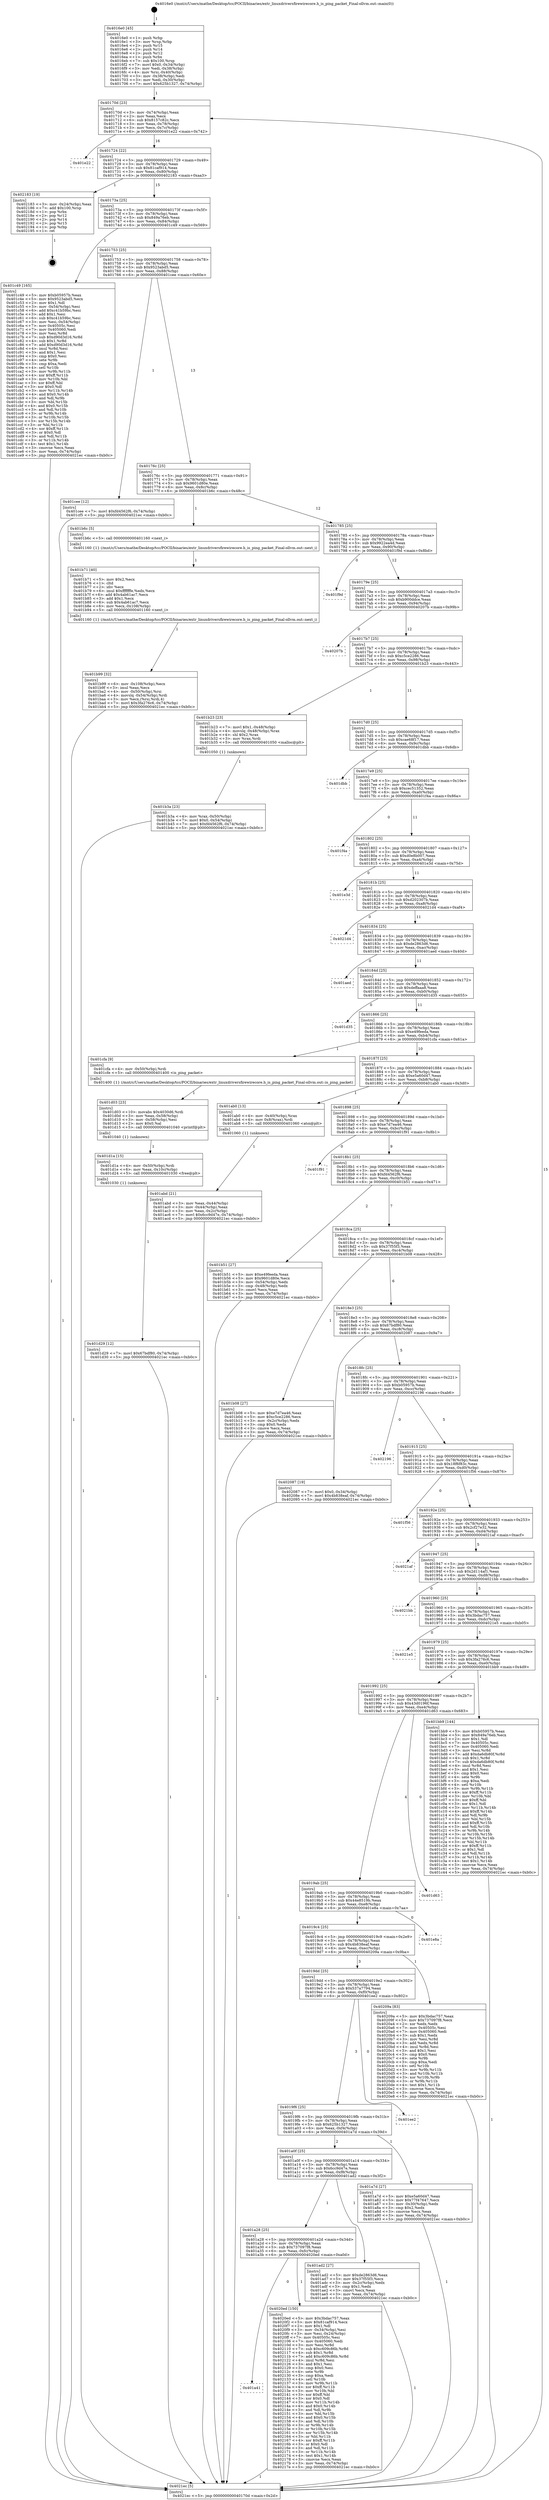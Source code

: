 digraph "0x4016e0" {
  label = "0x4016e0 (/mnt/c/Users/mathe/Desktop/tcc/POCII/binaries/extr_linuxdriversfirewirecore.h_is_ping_packet_Final-ollvm.out::main(0))"
  labelloc = "t"
  node[shape=record]

  Entry [label="",width=0.3,height=0.3,shape=circle,fillcolor=black,style=filled]
  "0x40170d" [label="{
     0x40170d [23]\l
     | [instrs]\l
     &nbsp;&nbsp;0x40170d \<+3\>: mov -0x74(%rbp),%eax\l
     &nbsp;&nbsp;0x401710 \<+2\>: mov %eax,%ecx\l
     &nbsp;&nbsp;0x401712 \<+6\>: sub $0x8157c82c,%ecx\l
     &nbsp;&nbsp;0x401718 \<+3\>: mov %eax,-0x78(%rbp)\l
     &nbsp;&nbsp;0x40171b \<+3\>: mov %ecx,-0x7c(%rbp)\l
     &nbsp;&nbsp;0x40171e \<+6\>: je 0000000000401e22 \<main+0x742\>\l
  }"]
  "0x401e22" [label="{
     0x401e22\l
  }", style=dashed]
  "0x401724" [label="{
     0x401724 [22]\l
     | [instrs]\l
     &nbsp;&nbsp;0x401724 \<+5\>: jmp 0000000000401729 \<main+0x49\>\l
     &nbsp;&nbsp;0x401729 \<+3\>: mov -0x78(%rbp),%eax\l
     &nbsp;&nbsp;0x40172c \<+5\>: sub $0x81caf914,%eax\l
     &nbsp;&nbsp;0x401731 \<+3\>: mov %eax,-0x80(%rbp)\l
     &nbsp;&nbsp;0x401734 \<+6\>: je 0000000000402183 \<main+0xaa3\>\l
  }"]
  Exit [label="",width=0.3,height=0.3,shape=circle,fillcolor=black,style=filled,peripheries=2]
  "0x402183" [label="{
     0x402183 [19]\l
     | [instrs]\l
     &nbsp;&nbsp;0x402183 \<+3\>: mov -0x24(%rbp),%eax\l
     &nbsp;&nbsp;0x402186 \<+7\>: add $0x100,%rsp\l
     &nbsp;&nbsp;0x40218d \<+1\>: pop %rbx\l
     &nbsp;&nbsp;0x40218e \<+2\>: pop %r12\l
     &nbsp;&nbsp;0x402190 \<+2\>: pop %r14\l
     &nbsp;&nbsp;0x402192 \<+2\>: pop %r15\l
     &nbsp;&nbsp;0x402194 \<+1\>: pop %rbp\l
     &nbsp;&nbsp;0x402195 \<+1\>: ret\l
  }"]
  "0x40173a" [label="{
     0x40173a [25]\l
     | [instrs]\l
     &nbsp;&nbsp;0x40173a \<+5\>: jmp 000000000040173f \<main+0x5f\>\l
     &nbsp;&nbsp;0x40173f \<+3\>: mov -0x78(%rbp),%eax\l
     &nbsp;&nbsp;0x401742 \<+5\>: sub $0x849a76eb,%eax\l
     &nbsp;&nbsp;0x401747 \<+6\>: mov %eax,-0x84(%rbp)\l
     &nbsp;&nbsp;0x40174d \<+6\>: je 0000000000401c49 \<main+0x569\>\l
  }"]
  "0x401a41" [label="{
     0x401a41\l
  }", style=dashed]
  "0x401c49" [label="{
     0x401c49 [165]\l
     | [instrs]\l
     &nbsp;&nbsp;0x401c49 \<+5\>: mov $0xb05957b,%eax\l
     &nbsp;&nbsp;0x401c4e \<+5\>: mov $0x9523abd5,%ecx\l
     &nbsp;&nbsp;0x401c53 \<+2\>: mov $0x1,%dl\l
     &nbsp;&nbsp;0x401c55 \<+3\>: mov -0x54(%rbp),%esi\l
     &nbsp;&nbsp;0x401c58 \<+6\>: add $0xc41b59bc,%esi\l
     &nbsp;&nbsp;0x401c5e \<+3\>: add $0x1,%esi\l
     &nbsp;&nbsp;0x401c61 \<+6\>: sub $0xc41b59bc,%esi\l
     &nbsp;&nbsp;0x401c67 \<+3\>: mov %esi,-0x54(%rbp)\l
     &nbsp;&nbsp;0x401c6a \<+7\>: mov 0x40505c,%esi\l
     &nbsp;&nbsp;0x401c71 \<+7\>: mov 0x405060,%edi\l
     &nbsp;&nbsp;0x401c78 \<+3\>: mov %esi,%r8d\l
     &nbsp;&nbsp;0x401c7b \<+7\>: sub $0xd90d3d16,%r8d\l
     &nbsp;&nbsp;0x401c82 \<+4\>: sub $0x1,%r8d\l
     &nbsp;&nbsp;0x401c86 \<+7\>: add $0xd90d3d16,%r8d\l
     &nbsp;&nbsp;0x401c8d \<+4\>: imul %r8d,%esi\l
     &nbsp;&nbsp;0x401c91 \<+3\>: and $0x1,%esi\l
     &nbsp;&nbsp;0x401c94 \<+3\>: cmp $0x0,%esi\l
     &nbsp;&nbsp;0x401c97 \<+4\>: sete %r9b\l
     &nbsp;&nbsp;0x401c9b \<+3\>: cmp $0xa,%edi\l
     &nbsp;&nbsp;0x401c9e \<+4\>: setl %r10b\l
     &nbsp;&nbsp;0x401ca2 \<+3\>: mov %r9b,%r11b\l
     &nbsp;&nbsp;0x401ca5 \<+4\>: xor $0xff,%r11b\l
     &nbsp;&nbsp;0x401ca9 \<+3\>: mov %r10b,%bl\l
     &nbsp;&nbsp;0x401cac \<+3\>: xor $0xff,%bl\l
     &nbsp;&nbsp;0x401caf \<+3\>: xor $0x0,%dl\l
     &nbsp;&nbsp;0x401cb2 \<+3\>: mov %r11b,%r14b\l
     &nbsp;&nbsp;0x401cb5 \<+4\>: and $0x0,%r14b\l
     &nbsp;&nbsp;0x401cb9 \<+3\>: and %dl,%r9b\l
     &nbsp;&nbsp;0x401cbc \<+3\>: mov %bl,%r15b\l
     &nbsp;&nbsp;0x401cbf \<+4\>: and $0x0,%r15b\l
     &nbsp;&nbsp;0x401cc3 \<+3\>: and %dl,%r10b\l
     &nbsp;&nbsp;0x401cc6 \<+3\>: or %r9b,%r14b\l
     &nbsp;&nbsp;0x401cc9 \<+3\>: or %r10b,%r15b\l
     &nbsp;&nbsp;0x401ccc \<+3\>: xor %r15b,%r14b\l
     &nbsp;&nbsp;0x401ccf \<+3\>: or %bl,%r11b\l
     &nbsp;&nbsp;0x401cd2 \<+4\>: xor $0xff,%r11b\l
     &nbsp;&nbsp;0x401cd6 \<+3\>: or $0x0,%dl\l
     &nbsp;&nbsp;0x401cd9 \<+3\>: and %dl,%r11b\l
     &nbsp;&nbsp;0x401cdc \<+3\>: or %r11b,%r14b\l
     &nbsp;&nbsp;0x401cdf \<+4\>: test $0x1,%r14b\l
     &nbsp;&nbsp;0x401ce3 \<+3\>: cmovne %ecx,%eax\l
     &nbsp;&nbsp;0x401ce6 \<+3\>: mov %eax,-0x74(%rbp)\l
     &nbsp;&nbsp;0x401ce9 \<+5\>: jmp 00000000004021ec \<main+0xb0c\>\l
  }"]
  "0x401753" [label="{
     0x401753 [25]\l
     | [instrs]\l
     &nbsp;&nbsp;0x401753 \<+5\>: jmp 0000000000401758 \<main+0x78\>\l
     &nbsp;&nbsp;0x401758 \<+3\>: mov -0x78(%rbp),%eax\l
     &nbsp;&nbsp;0x40175b \<+5\>: sub $0x9523abd5,%eax\l
     &nbsp;&nbsp;0x401760 \<+6\>: mov %eax,-0x88(%rbp)\l
     &nbsp;&nbsp;0x401766 \<+6\>: je 0000000000401cee \<main+0x60e\>\l
  }"]
  "0x4020ed" [label="{
     0x4020ed [150]\l
     | [instrs]\l
     &nbsp;&nbsp;0x4020ed \<+5\>: mov $0x3bdac757,%eax\l
     &nbsp;&nbsp;0x4020f2 \<+5\>: mov $0x81caf914,%ecx\l
     &nbsp;&nbsp;0x4020f7 \<+2\>: mov $0x1,%dl\l
     &nbsp;&nbsp;0x4020f9 \<+3\>: mov -0x34(%rbp),%esi\l
     &nbsp;&nbsp;0x4020fc \<+3\>: mov %esi,-0x24(%rbp)\l
     &nbsp;&nbsp;0x4020ff \<+7\>: mov 0x40505c,%esi\l
     &nbsp;&nbsp;0x402106 \<+7\>: mov 0x405060,%edi\l
     &nbsp;&nbsp;0x40210d \<+3\>: mov %esi,%r8d\l
     &nbsp;&nbsp;0x402110 \<+7\>: sub $0xc609c86b,%r8d\l
     &nbsp;&nbsp;0x402117 \<+4\>: sub $0x1,%r8d\l
     &nbsp;&nbsp;0x40211b \<+7\>: add $0xc609c86b,%r8d\l
     &nbsp;&nbsp;0x402122 \<+4\>: imul %r8d,%esi\l
     &nbsp;&nbsp;0x402126 \<+3\>: and $0x1,%esi\l
     &nbsp;&nbsp;0x402129 \<+3\>: cmp $0x0,%esi\l
     &nbsp;&nbsp;0x40212c \<+4\>: sete %r9b\l
     &nbsp;&nbsp;0x402130 \<+3\>: cmp $0xa,%edi\l
     &nbsp;&nbsp;0x402133 \<+4\>: setl %r10b\l
     &nbsp;&nbsp;0x402137 \<+3\>: mov %r9b,%r11b\l
     &nbsp;&nbsp;0x40213a \<+4\>: xor $0xff,%r11b\l
     &nbsp;&nbsp;0x40213e \<+3\>: mov %r10b,%bl\l
     &nbsp;&nbsp;0x402141 \<+3\>: xor $0xff,%bl\l
     &nbsp;&nbsp;0x402144 \<+3\>: xor $0x0,%dl\l
     &nbsp;&nbsp;0x402147 \<+3\>: mov %r11b,%r14b\l
     &nbsp;&nbsp;0x40214a \<+4\>: and $0x0,%r14b\l
     &nbsp;&nbsp;0x40214e \<+3\>: and %dl,%r9b\l
     &nbsp;&nbsp;0x402151 \<+3\>: mov %bl,%r15b\l
     &nbsp;&nbsp;0x402154 \<+4\>: and $0x0,%r15b\l
     &nbsp;&nbsp;0x402158 \<+3\>: and %dl,%r10b\l
     &nbsp;&nbsp;0x40215b \<+3\>: or %r9b,%r14b\l
     &nbsp;&nbsp;0x40215e \<+3\>: or %r10b,%r15b\l
     &nbsp;&nbsp;0x402161 \<+3\>: xor %r15b,%r14b\l
     &nbsp;&nbsp;0x402164 \<+3\>: or %bl,%r11b\l
     &nbsp;&nbsp;0x402167 \<+4\>: xor $0xff,%r11b\l
     &nbsp;&nbsp;0x40216b \<+3\>: or $0x0,%dl\l
     &nbsp;&nbsp;0x40216e \<+3\>: and %dl,%r11b\l
     &nbsp;&nbsp;0x402171 \<+3\>: or %r11b,%r14b\l
     &nbsp;&nbsp;0x402174 \<+4\>: test $0x1,%r14b\l
     &nbsp;&nbsp;0x402178 \<+3\>: cmovne %ecx,%eax\l
     &nbsp;&nbsp;0x40217b \<+3\>: mov %eax,-0x74(%rbp)\l
     &nbsp;&nbsp;0x40217e \<+5\>: jmp 00000000004021ec \<main+0xb0c\>\l
  }"]
  "0x401cee" [label="{
     0x401cee [12]\l
     | [instrs]\l
     &nbsp;&nbsp;0x401cee \<+7\>: movl $0xfd4562f6,-0x74(%rbp)\l
     &nbsp;&nbsp;0x401cf5 \<+5\>: jmp 00000000004021ec \<main+0xb0c\>\l
  }"]
  "0x40176c" [label="{
     0x40176c [25]\l
     | [instrs]\l
     &nbsp;&nbsp;0x40176c \<+5\>: jmp 0000000000401771 \<main+0x91\>\l
     &nbsp;&nbsp;0x401771 \<+3\>: mov -0x78(%rbp),%eax\l
     &nbsp;&nbsp;0x401774 \<+5\>: sub $0x9601d80e,%eax\l
     &nbsp;&nbsp;0x401779 \<+6\>: mov %eax,-0x8c(%rbp)\l
     &nbsp;&nbsp;0x40177f \<+6\>: je 0000000000401b6c \<main+0x48c\>\l
  }"]
  "0x401d29" [label="{
     0x401d29 [12]\l
     | [instrs]\l
     &nbsp;&nbsp;0x401d29 \<+7\>: movl $0x67bdf80,-0x74(%rbp)\l
     &nbsp;&nbsp;0x401d30 \<+5\>: jmp 00000000004021ec \<main+0xb0c\>\l
  }"]
  "0x401b6c" [label="{
     0x401b6c [5]\l
     | [instrs]\l
     &nbsp;&nbsp;0x401b6c \<+5\>: call 0000000000401160 \<next_i\>\l
     | [calls]\l
     &nbsp;&nbsp;0x401160 \{1\} (/mnt/c/Users/mathe/Desktop/tcc/POCII/binaries/extr_linuxdriversfirewirecore.h_is_ping_packet_Final-ollvm.out::next_i)\l
  }"]
  "0x401785" [label="{
     0x401785 [25]\l
     | [instrs]\l
     &nbsp;&nbsp;0x401785 \<+5\>: jmp 000000000040178a \<main+0xaa\>\l
     &nbsp;&nbsp;0x40178a \<+3\>: mov -0x78(%rbp),%eax\l
     &nbsp;&nbsp;0x40178d \<+5\>: sub $0x9922ea4d,%eax\l
     &nbsp;&nbsp;0x401792 \<+6\>: mov %eax,-0x90(%rbp)\l
     &nbsp;&nbsp;0x401798 \<+6\>: je 0000000000401f9d \<main+0x8bd\>\l
  }"]
  "0x401d1a" [label="{
     0x401d1a [15]\l
     | [instrs]\l
     &nbsp;&nbsp;0x401d1a \<+4\>: mov -0x50(%rbp),%rdi\l
     &nbsp;&nbsp;0x401d1e \<+6\>: mov %eax,-0x10c(%rbp)\l
     &nbsp;&nbsp;0x401d24 \<+5\>: call 0000000000401030 \<free@plt\>\l
     | [calls]\l
     &nbsp;&nbsp;0x401030 \{1\} (unknown)\l
  }"]
  "0x401f9d" [label="{
     0x401f9d\l
  }", style=dashed]
  "0x40179e" [label="{
     0x40179e [25]\l
     | [instrs]\l
     &nbsp;&nbsp;0x40179e \<+5\>: jmp 00000000004017a3 \<main+0xc3\>\l
     &nbsp;&nbsp;0x4017a3 \<+3\>: mov -0x78(%rbp),%eax\l
     &nbsp;&nbsp;0x4017a6 \<+5\>: sub $0xb900ddce,%eax\l
     &nbsp;&nbsp;0x4017ab \<+6\>: mov %eax,-0x94(%rbp)\l
     &nbsp;&nbsp;0x4017b1 \<+6\>: je 000000000040207b \<main+0x99b\>\l
  }"]
  "0x401d03" [label="{
     0x401d03 [23]\l
     | [instrs]\l
     &nbsp;&nbsp;0x401d03 \<+10\>: movabs $0x4030d6,%rdi\l
     &nbsp;&nbsp;0x401d0d \<+3\>: mov %eax,-0x58(%rbp)\l
     &nbsp;&nbsp;0x401d10 \<+3\>: mov -0x58(%rbp),%esi\l
     &nbsp;&nbsp;0x401d13 \<+2\>: mov $0x0,%al\l
     &nbsp;&nbsp;0x401d15 \<+5\>: call 0000000000401040 \<printf@plt\>\l
     | [calls]\l
     &nbsp;&nbsp;0x401040 \{1\} (unknown)\l
  }"]
  "0x40207b" [label="{
     0x40207b\l
  }", style=dashed]
  "0x4017b7" [label="{
     0x4017b7 [25]\l
     | [instrs]\l
     &nbsp;&nbsp;0x4017b7 \<+5\>: jmp 00000000004017bc \<main+0xdc\>\l
     &nbsp;&nbsp;0x4017bc \<+3\>: mov -0x78(%rbp),%eax\l
     &nbsp;&nbsp;0x4017bf \<+5\>: sub $0xc5ce2286,%eax\l
     &nbsp;&nbsp;0x4017c4 \<+6\>: mov %eax,-0x98(%rbp)\l
     &nbsp;&nbsp;0x4017ca \<+6\>: je 0000000000401b23 \<main+0x443\>\l
  }"]
  "0x401b99" [label="{
     0x401b99 [32]\l
     | [instrs]\l
     &nbsp;&nbsp;0x401b99 \<+6\>: mov -0x108(%rbp),%ecx\l
     &nbsp;&nbsp;0x401b9f \<+3\>: imul %eax,%ecx\l
     &nbsp;&nbsp;0x401ba2 \<+4\>: mov -0x50(%rbp),%rsi\l
     &nbsp;&nbsp;0x401ba6 \<+4\>: movslq -0x54(%rbp),%rdi\l
     &nbsp;&nbsp;0x401baa \<+3\>: mov %ecx,(%rsi,%rdi,4)\l
     &nbsp;&nbsp;0x401bad \<+7\>: movl $0x3fa276c6,-0x74(%rbp)\l
     &nbsp;&nbsp;0x401bb4 \<+5\>: jmp 00000000004021ec \<main+0xb0c\>\l
  }"]
  "0x401b23" [label="{
     0x401b23 [23]\l
     | [instrs]\l
     &nbsp;&nbsp;0x401b23 \<+7\>: movl $0x1,-0x48(%rbp)\l
     &nbsp;&nbsp;0x401b2a \<+4\>: movslq -0x48(%rbp),%rax\l
     &nbsp;&nbsp;0x401b2e \<+4\>: shl $0x2,%rax\l
     &nbsp;&nbsp;0x401b32 \<+3\>: mov %rax,%rdi\l
     &nbsp;&nbsp;0x401b35 \<+5\>: call 0000000000401050 \<malloc@plt\>\l
     | [calls]\l
     &nbsp;&nbsp;0x401050 \{1\} (unknown)\l
  }"]
  "0x4017d0" [label="{
     0x4017d0 [25]\l
     | [instrs]\l
     &nbsp;&nbsp;0x4017d0 \<+5\>: jmp 00000000004017d5 \<main+0xf5\>\l
     &nbsp;&nbsp;0x4017d5 \<+3\>: mov -0x78(%rbp),%eax\l
     &nbsp;&nbsp;0x4017d8 \<+5\>: sub $0xcae68f17,%eax\l
     &nbsp;&nbsp;0x4017dd \<+6\>: mov %eax,-0x9c(%rbp)\l
     &nbsp;&nbsp;0x4017e3 \<+6\>: je 0000000000401dbb \<main+0x6db\>\l
  }"]
  "0x401b71" [label="{
     0x401b71 [40]\l
     | [instrs]\l
     &nbsp;&nbsp;0x401b71 \<+5\>: mov $0x2,%ecx\l
     &nbsp;&nbsp;0x401b76 \<+1\>: cltd\l
     &nbsp;&nbsp;0x401b77 \<+2\>: idiv %ecx\l
     &nbsp;&nbsp;0x401b79 \<+6\>: imul $0xfffffffe,%edx,%ecx\l
     &nbsp;&nbsp;0x401b7f \<+6\>: add $0x4ab61ac7,%ecx\l
     &nbsp;&nbsp;0x401b85 \<+3\>: add $0x1,%ecx\l
     &nbsp;&nbsp;0x401b88 \<+6\>: sub $0x4ab61ac7,%ecx\l
     &nbsp;&nbsp;0x401b8e \<+6\>: mov %ecx,-0x108(%rbp)\l
     &nbsp;&nbsp;0x401b94 \<+5\>: call 0000000000401160 \<next_i\>\l
     | [calls]\l
     &nbsp;&nbsp;0x401160 \{1\} (/mnt/c/Users/mathe/Desktop/tcc/POCII/binaries/extr_linuxdriversfirewirecore.h_is_ping_packet_Final-ollvm.out::next_i)\l
  }"]
  "0x401dbb" [label="{
     0x401dbb\l
  }", style=dashed]
  "0x4017e9" [label="{
     0x4017e9 [25]\l
     | [instrs]\l
     &nbsp;&nbsp;0x4017e9 \<+5\>: jmp 00000000004017ee \<main+0x10e\>\l
     &nbsp;&nbsp;0x4017ee \<+3\>: mov -0x78(%rbp),%eax\l
     &nbsp;&nbsp;0x4017f1 \<+5\>: sub $0xcec51352,%eax\l
     &nbsp;&nbsp;0x4017f6 \<+6\>: mov %eax,-0xa0(%rbp)\l
     &nbsp;&nbsp;0x4017fc \<+6\>: je 0000000000401f4a \<main+0x86a\>\l
  }"]
  "0x401b3a" [label="{
     0x401b3a [23]\l
     | [instrs]\l
     &nbsp;&nbsp;0x401b3a \<+4\>: mov %rax,-0x50(%rbp)\l
     &nbsp;&nbsp;0x401b3e \<+7\>: movl $0x0,-0x54(%rbp)\l
     &nbsp;&nbsp;0x401b45 \<+7\>: movl $0xfd4562f6,-0x74(%rbp)\l
     &nbsp;&nbsp;0x401b4c \<+5\>: jmp 00000000004021ec \<main+0xb0c\>\l
  }"]
  "0x401f4a" [label="{
     0x401f4a\l
  }", style=dashed]
  "0x401802" [label="{
     0x401802 [25]\l
     | [instrs]\l
     &nbsp;&nbsp;0x401802 \<+5\>: jmp 0000000000401807 \<main+0x127\>\l
     &nbsp;&nbsp;0x401807 \<+3\>: mov -0x78(%rbp),%eax\l
     &nbsp;&nbsp;0x40180a \<+5\>: sub $0xd0e8b007,%eax\l
     &nbsp;&nbsp;0x40180f \<+6\>: mov %eax,-0xa4(%rbp)\l
     &nbsp;&nbsp;0x401815 \<+6\>: je 0000000000401e3d \<main+0x75d\>\l
  }"]
  "0x401a28" [label="{
     0x401a28 [25]\l
     | [instrs]\l
     &nbsp;&nbsp;0x401a28 \<+5\>: jmp 0000000000401a2d \<main+0x34d\>\l
     &nbsp;&nbsp;0x401a2d \<+3\>: mov -0x78(%rbp),%eax\l
     &nbsp;&nbsp;0x401a30 \<+5\>: sub $0x737097f8,%eax\l
     &nbsp;&nbsp;0x401a35 \<+6\>: mov %eax,-0xfc(%rbp)\l
     &nbsp;&nbsp;0x401a3b \<+6\>: je 00000000004020ed \<main+0xa0d\>\l
  }"]
  "0x401e3d" [label="{
     0x401e3d\l
  }", style=dashed]
  "0x40181b" [label="{
     0x40181b [25]\l
     | [instrs]\l
     &nbsp;&nbsp;0x40181b \<+5\>: jmp 0000000000401820 \<main+0x140\>\l
     &nbsp;&nbsp;0x401820 \<+3\>: mov -0x78(%rbp),%eax\l
     &nbsp;&nbsp;0x401823 \<+5\>: sub $0xd202307b,%eax\l
     &nbsp;&nbsp;0x401828 \<+6\>: mov %eax,-0xa8(%rbp)\l
     &nbsp;&nbsp;0x40182e \<+6\>: je 00000000004021d4 \<main+0xaf4\>\l
  }"]
  "0x401ad2" [label="{
     0x401ad2 [27]\l
     | [instrs]\l
     &nbsp;&nbsp;0x401ad2 \<+5\>: mov $0xde2863d6,%eax\l
     &nbsp;&nbsp;0x401ad7 \<+5\>: mov $0x37f55f3,%ecx\l
     &nbsp;&nbsp;0x401adc \<+3\>: mov -0x2c(%rbp),%edx\l
     &nbsp;&nbsp;0x401adf \<+3\>: cmp $0x1,%edx\l
     &nbsp;&nbsp;0x401ae2 \<+3\>: cmovl %ecx,%eax\l
     &nbsp;&nbsp;0x401ae5 \<+3\>: mov %eax,-0x74(%rbp)\l
     &nbsp;&nbsp;0x401ae8 \<+5\>: jmp 00000000004021ec \<main+0xb0c\>\l
  }"]
  "0x4021d4" [label="{
     0x4021d4\l
  }", style=dashed]
  "0x401834" [label="{
     0x401834 [25]\l
     | [instrs]\l
     &nbsp;&nbsp;0x401834 \<+5\>: jmp 0000000000401839 \<main+0x159\>\l
     &nbsp;&nbsp;0x401839 \<+3\>: mov -0x78(%rbp),%eax\l
     &nbsp;&nbsp;0x40183c \<+5\>: sub $0xde2863d6,%eax\l
     &nbsp;&nbsp;0x401841 \<+6\>: mov %eax,-0xac(%rbp)\l
     &nbsp;&nbsp;0x401847 \<+6\>: je 0000000000401aed \<main+0x40d\>\l
  }"]
  "0x401abd" [label="{
     0x401abd [21]\l
     | [instrs]\l
     &nbsp;&nbsp;0x401abd \<+3\>: mov %eax,-0x44(%rbp)\l
     &nbsp;&nbsp;0x401ac0 \<+3\>: mov -0x44(%rbp),%eax\l
     &nbsp;&nbsp;0x401ac3 \<+3\>: mov %eax,-0x2c(%rbp)\l
     &nbsp;&nbsp;0x401ac6 \<+7\>: movl $0x6cc9d47e,-0x74(%rbp)\l
     &nbsp;&nbsp;0x401acd \<+5\>: jmp 00000000004021ec \<main+0xb0c\>\l
  }"]
  "0x401aed" [label="{
     0x401aed\l
  }", style=dashed]
  "0x40184d" [label="{
     0x40184d [25]\l
     | [instrs]\l
     &nbsp;&nbsp;0x40184d \<+5\>: jmp 0000000000401852 \<main+0x172\>\l
     &nbsp;&nbsp;0x401852 \<+3\>: mov -0x78(%rbp),%eax\l
     &nbsp;&nbsp;0x401855 \<+5\>: sub $0xdeffaaa8,%eax\l
     &nbsp;&nbsp;0x40185a \<+6\>: mov %eax,-0xb0(%rbp)\l
     &nbsp;&nbsp;0x401860 \<+6\>: je 0000000000401d35 \<main+0x655\>\l
  }"]
  "0x4016e0" [label="{
     0x4016e0 [45]\l
     | [instrs]\l
     &nbsp;&nbsp;0x4016e0 \<+1\>: push %rbp\l
     &nbsp;&nbsp;0x4016e1 \<+3\>: mov %rsp,%rbp\l
     &nbsp;&nbsp;0x4016e4 \<+2\>: push %r15\l
     &nbsp;&nbsp;0x4016e6 \<+2\>: push %r14\l
     &nbsp;&nbsp;0x4016e8 \<+2\>: push %r12\l
     &nbsp;&nbsp;0x4016ea \<+1\>: push %rbx\l
     &nbsp;&nbsp;0x4016eb \<+7\>: sub $0x100,%rsp\l
     &nbsp;&nbsp;0x4016f2 \<+7\>: movl $0x0,-0x34(%rbp)\l
     &nbsp;&nbsp;0x4016f9 \<+3\>: mov %edi,-0x38(%rbp)\l
     &nbsp;&nbsp;0x4016fc \<+4\>: mov %rsi,-0x40(%rbp)\l
     &nbsp;&nbsp;0x401700 \<+3\>: mov -0x38(%rbp),%edi\l
     &nbsp;&nbsp;0x401703 \<+3\>: mov %edi,-0x30(%rbp)\l
     &nbsp;&nbsp;0x401706 \<+7\>: movl $0x625b1327,-0x74(%rbp)\l
  }"]
  "0x401d35" [label="{
     0x401d35\l
  }", style=dashed]
  "0x401866" [label="{
     0x401866 [25]\l
     | [instrs]\l
     &nbsp;&nbsp;0x401866 \<+5\>: jmp 000000000040186b \<main+0x18b\>\l
     &nbsp;&nbsp;0x40186b \<+3\>: mov -0x78(%rbp),%eax\l
     &nbsp;&nbsp;0x40186e \<+5\>: sub $0xe49feeda,%eax\l
     &nbsp;&nbsp;0x401873 \<+6\>: mov %eax,-0xb4(%rbp)\l
     &nbsp;&nbsp;0x401879 \<+6\>: je 0000000000401cfa \<main+0x61a\>\l
  }"]
  "0x4021ec" [label="{
     0x4021ec [5]\l
     | [instrs]\l
     &nbsp;&nbsp;0x4021ec \<+5\>: jmp 000000000040170d \<main+0x2d\>\l
  }"]
  "0x401cfa" [label="{
     0x401cfa [9]\l
     | [instrs]\l
     &nbsp;&nbsp;0x401cfa \<+4\>: mov -0x50(%rbp),%rdi\l
     &nbsp;&nbsp;0x401cfe \<+5\>: call 0000000000401400 \<is_ping_packet\>\l
     | [calls]\l
     &nbsp;&nbsp;0x401400 \{1\} (/mnt/c/Users/mathe/Desktop/tcc/POCII/binaries/extr_linuxdriversfirewirecore.h_is_ping_packet_Final-ollvm.out::is_ping_packet)\l
  }"]
  "0x40187f" [label="{
     0x40187f [25]\l
     | [instrs]\l
     &nbsp;&nbsp;0x40187f \<+5\>: jmp 0000000000401884 \<main+0x1a4\>\l
     &nbsp;&nbsp;0x401884 \<+3\>: mov -0x78(%rbp),%eax\l
     &nbsp;&nbsp;0x401887 \<+5\>: sub $0xe5a60d47,%eax\l
     &nbsp;&nbsp;0x40188c \<+6\>: mov %eax,-0xb8(%rbp)\l
     &nbsp;&nbsp;0x401892 \<+6\>: je 0000000000401ab0 \<main+0x3d0\>\l
  }"]
  "0x401a0f" [label="{
     0x401a0f [25]\l
     | [instrs]\l
     &nbsp;&nbsp;0x401a0f \<+5\>: jmp 0000000000401a14 \<main+0x334\>\l
     &nbsp;&nbsp;0x401a14 \<+3\>: mov -0x78(%rbp),%eax\l
     &nbsp;&nbsp;0x401a17 \<+5\>: sub $0x6cc9d47e,%eax\l
     &nbsp;&nbsp;0x401a1c \<+6\>: mov %eax,-0xf8(%rbp)\l
     &nbsp;&nbsp;0x401a22 \<+6\>: je 0000000000401ad2 \<main+0x3f2\>\l
  }"]
  "0x401ab0" [label="{
     0x401ab0 [13]\l
     | [instrs]\l
     &nbsp;&nbsp;0x401ab0 \<+4\>: mov -0x40(%rbp),%rax\l
     &nbsp;&nbsp;0x401ab4 \<+4\>: mov 0x8(%rax),%rdi\l
     &nbsp;&nbsp;0x401ab8 \<+5\>: call 0000000000401060 \<atoi@plt\>\l
     | [calls]\l
     &nbsp;&nbsp;0x401060 \{1\} (unknown)\l
  }"]
  "0x401898" [label="{
     0x401898 [25]\l
     | [instrs]\l
     &nbsp;&nbsp;0x401898 \<+5\>: jmp 000000000040189d \<main+0x1bd\>\l
     &nbsp;&nbsp;0x40189d \<+3\>: mov -0x78(%rbp),%eax\l
     &nbsp;&nbsp;0x4018a0 \<+5\>: sub $0xe7d7ea46,%eax\l
     &nbsp;&nbsp;0x4018a5 \<+6\>: mov %eax,-0xbc(%rbp)\l
     &nbsp;&nbsp;0x4018ab \<+6\>: je 0000000000401f91 \<main+0x8b1\>\l
  }"]
  "0x401a7d" [label="{
     0x401a7d [27]\l
     | [instrs]\l
     &nbsp;&nbsp;0x401a7d \<+5\>: mov $0xe5a60d47,%eax\l
     &nbsp;&nbsp;0x401a82 \<+5\>: mov $0x77f47647,%ecx\l
     &nbsp;&nbsp;0x401a87 \<+3\>: mov -0x30(%rbp),%edx\l
     &nbsp;&nbsp;0x401a8a \<+3\>: cmp $0x2,%edx\l
     &nbsp;&nbsp;0x401a8d \<+3\>: cmovne %ecx,%eax\l
     &nbsp;&nbsp;0x401a90 \<+3\>: mov %eax,-0x74(%rbp)\l
     &nbsp;&nbsp;0x401a93 \<+5\>: jmp 00000000004021ec \<main+0xb0c\>\l
  }"]
  "0x401f91" [label="{
     0x401f91\l
  }", style=dashed]
  "0x4018b1" [label="{
     0x4018b1 [25]\l
     | [instrs]\l
     &nbsp;&nbsp;0x4018b1 \<+5\>: jmp 00000000004018b6 \<main+0x1d6\>\l
     &nbsp;&nbsp;0x4018b6 \<+3\>: mov -0x78(%rbp),%eax\l
     &nbsp;&nbsp;0x4018b9 \<+5\>: sub $0xfd4562f6,%eax\l
     &nbsp;&nbsp;0x4018be \<+6\>: mov %eax,-0xc0(%rbp)\l
     &nbsp;&nbsp;0x4018c4 \<+6\>: je 0000000000401b51 \<main+0x471\>\l
  }"]
  "0x4019f6" [label="{
     0x4019f6 [25]\l
     | [instrs]\l
     &nbsp;&nbsp;0x4019f6 \<+5\>: jmp 00000000004019fb \<main+0x31b\>\l
     &nbsp;&nbsp;0x4019fb \<+3\>: mov -0x78(%rbp),%eax\l
     &nbsp;&nbsp;0x4019fe \<+5\>: sub $0x625b1327,%eax\l
     &nbsp;&nbsp;0x401a03 \<+6\>: mov %eax,-0xf4(%rbp)\l
     &nbsp;&nbsp;0x401a09 \<+6\>: je 0000000000401a7d \<main+0x39d\>\l
  }"]
  "0x401b51" [label="{
     0x401b51 [27]\l
     | [instrs]\l
     &nbsp;&nbsp;0x401b51 \<+5\>: mov $0xe49feeda,%eax\l
     &nbsp;&nbsp;0x401b56 \<+5\>: mov $0x9601d80e,%ecx\l
     &nbsp;&nbsp;0x401b5b \<+3\>: mov -0x54(%rbp),%edx\l
     &nbsp;&nbsp;0x401b5e \<+3\>: cmp -0x48(%rbp),%edx\l
     &nbsp;&nbsp;0x401b61 \<+3\>: cmovl %ecx,%eax\l
     &nbsp;&nbsp;0x401b64 \<+3\>: mov %eax,-0x74(%rbp)\l
     &nbsp;&nbsp;0x401b67 \<+5\>: jmp 00000000004021ec \<main+0xb0c\>\l
  }"]
  "0x4018ca" [label="{
     0x4018ca [25]\l
     | [instrs]\l
     &nbsp;&nbsp;0x4018ca \<+5\>: jmp 00000000004018cf \<main+0x1ef\>\l
     &nbsp;&nbsp;0x4018cf \<+3\>: mov -0x78(%rbp),%eax\l
     &nbsp;&nbsp;0x4018d2 \<+5\>: sub $0x37f55f3,%eax\l
     &nbsp;&nbsp;0x4018d7 \<+6\>: mov %eax,-0xc4(%rbp)\l
     &nbsp;&nbsp;0x4018dd \<+6\>: je 0000000000401b08 \<main+0x428\>\l
  }"]
  "0x401ee2" [label="{
     0x401ee2\l
  }", style=dashed]
  "0x401b08" [label="{
     0x401b08 [27]\l
     | [instrs]\l
     &nbsp;&nbsp;0x401b08 \<+5\>: mov $0xe7d7ea46,%eax\l
     &nbsp;&nbsp;0x401b0d \<+5\>: mov $0xc5ce2286,%ecx\l
     &nbsp;&nbsp;0x401b12 \<+3\>: mov -0x2c(%rbp),%edx\l
     &nbsp;&nbsp;0x401b15 \<+3\>: cmp $0x0,%edx\l
     &nbsp;&nbsp;0x401b18 \<+3\>: cmove %ecx,%eax\l
     &nbsp;&nbsp;0x401b1b \<+3\>: mov %eax,-0x74(%rbp)\l
     &nbsp;&nbsp;0x401b1e \<+5\>: jmp 00000000004021ec \<main+0xb0c\>\l
  }"]
  "0x4018e3" [label="{
     0x4018e3 [25]\l
     | [instrs]\l
     &nbsp;&nbsp;0x4018e3 \<+5\>: jmp 00000000004018e8 \<main+0x208\>\l
     &nbsp;&nbsp;0x4018e8 \<+3\>: mov -0x78(%rbp),%eax\l
     &nbsp;&nbsp;0x4018eb \<+5\>: sub $0x67bdf80,%eax\l
     &nbsp;&nbsp;0x4018f0 \<+6\>: mov %eax,-0xc8(%rbp)\l
     &nbsp;&nbsp;0x4018f6 \<+6\>: je 0000000000402087 \<main+0x9a7\>\l
  }"]
  "0x4019dd" [label="{
     0x4019dd [25]\l
     | [instrs]\l
     &nbsp;&nbsp;0x4019dd \<+5\>: jmp 00000000004019e2 \<main+0x302\>\l
     &nbsp;&nbsp;0x4019e2 \<+3\>: mov -0x78(%rbp),%eax\l
     &nbsp;&nbsp;0x4019e5 \<+5\>: sub $0x537a7794,%eax\l
     &nbsp;&nbsp;0x4019ea \<+6\>: mov %eax,-0xf0(%rbp)\l
     &nbsp;&nbsp;0x4019f0 \<+6\>: je 0000000000401ee2 \<main+0x802\>\l
  }"]
  "0x402087" [label="{
     0x402087 [19]\l
     | [instrs]\l
     &nbsp;&nbsp;0x402087 \<+7\>: movl $0x0,-0x34(%rbp)\l
     &nbsp;&nbsp;0x40208e \<+7\>: movl $0x4b838eaf,-0x74(%rbp)\l
     &nbsp;&nbsp;0x402095 \<+5\>: jmp 00000000004021ec \<main+0xb0c\>\l
  }"]
  "0x4018fc" [label="{
     0x4018fc [25]\l
     | [instrs]\l
     &nbsp;&nbsp;0x4018fc \<+5\>: jmp 0000000000401901 \<main+0x221\>\l
     &nbsp;&nbsp;0x401901 \<+3\>: mov -0x78(%rbp),%eax\l
     &nbsp;&nbsp;0x401904 \<+5\>: sub $0xb05957b,%eax\l
     &nbsp;&nbsp;0x401909 \<+6\>: mov %eax,-0xcc(%rbp)\l
     &nbsp;&nbsp;0x40190f \<+6\>: je 0000000000402196 \<main+0xab6\>\l
  }"]
  "0x40209a" [label="{
     0x40209a [83]\l
     | [instrs]\l
     &nbsp;&nbsp;0x40209a \<+5\>: mov $0x3bdac757,%eax\l
     &nbsp;&nbsp;0x40209f \<+5\>: mov $0x737097f8,%ecx\l
     &nbsp;&nbsp;0x4020a4 \<+2\>: xor %edx,%edx\l
     &nbsp;&nbsp;0x4020a6 \<+7\>: mov 0x40505c,%esi\l
     &nbsp;&nbsp;0x4020ad \<+7\>: mov 0x405060,%edi\l
     &nbsp;&nbsp;0x4020b4 \<+3\>: sub $0x1,%edx\l
     &nbsp;&nbsp;0x4020b7 \<+3\>: mov %esi,%r8d\l
     &nbsp;&nbsp;0x4020ba \<+3\>: add %edx,%r8d\l
     &nbsp;&nbsp;0x4020bd \<+4\>: imul %r8d,%esi\l
     &nbsp;&nbsp;0x4020c1 \<+3\>: and $0x1,%esi\l
     &nbsp;&nbsp;0x4020c4 \<+3\>: cmp $0x0,%esi\l
     &nbsp;&nbsp;0x4020c7 \<+4\>: sete %r9b\l
     &nbsp;&nbsp;0x4020cb \<+3\>: cmp $0xa,%edi\l
     &nbsp;&nbsp;0x4020ce \<+4\>: setl %r10b\l
     &nbsp;&nbsp;0x4020d2 \<+3\>: mov %r9b,%r11b\l
     &nbsp;&nbsp;0x4020d5 \<+3\>: and %r10b,%r11b\l
     &nbsp;&nbsp;0x4020d8 \<+3\>: xor %r10b,%r9b\l
     &nbsp;&nbsp;0x4020db \<+3\>: or %r9b,%r11b\l
     &nbsp;&nbsp;0x4020de \<+4\>: test $0x1,%r11b\l
     &nbsp;&nbsp;0x4020e2 \<+3\>: cmovne %ecx,%eax\l
     &nbsp;&nbsp;0x4020e5 \<+3\>: mov %eax,-0x74(%rbp)\l
     &nbsp;&nbsp;0x4020e8 \<+5\>: jmp 00000000004021ec \<main+0xb0c\>\l
  }"]
  "0x402196" [label="{
     0x402196\l
  }", style=dashed]
  "0x401915" [label="{
     0x401915 [25]\l
     | [instrs]\l
     &nbsp;&nbsp;0x401915 \<+5\>: jmp 000000000040191a \<main+0x23a\>\l
     &nbsp;&nbsp;0x40191a \<+3\>: mov -0x78(%rbp),%eax\l
     &nbsp;&nbsp;0x40191d \<+5\>: sub $0x18f6f83c,%eax\l
     &nbsp;&nbsp;0x401922 \<+6\>: mov %eax,-0xd0(%rbp)\l
     &nbsp;&nbsp;0x401928 \<+6\>: je 0000000000401f56 \<main+0x876\>\l
  }"]
  "0x4019c4" [label="{
     0x4019c4 [25]\l
     | [instrs]\l
     &nbsp;&nbsp;0x4019c4 \<+5\>: jmp 00000000004019c9 \<main+0x2e9\>\l
     &nbsp;&nbsp;0x4019c9 \<+3\>: mov -0x78(%rbp),%eax\l
     &nbsp;&nbsp;0x4019cc \<+5\>: sub $0x4b838eaf,%eax\l
     &nbsp;&nbsp;0x4019d1 \<+6\>: mov %eax,-0xec(%rbp)\l
     &nbsp;&nbsp;0x4019d7 \<+6\>: je 000000000040209a \<main+0x9ba\>\l
  }"]
  "0x401f56" [label="{
     0x401f56\l
  }", style=dashed]
  "0x40192e" [label="{
     0x40192e [25]\l
     | [instrs]\l
     &nbsp;&nbsp;0x40192e \<+5\>: jmp 0000000000401933 \<main+0x253\>\l
     &nbsp;&nbsp;0x401933 \<+3\>: mov -0x78(%rbp),%eax\l
     &nbsp;&nbsp;0x401936 \<+5\>: sub $0x2cf27e32,%eax\l
     &nbsp;&nbsp;0x40193b \<+6\>: mov %eax,-0xd4(%rbp)\l
     &nbsp;&nbsp;0x401941 \<+6\>: je 00000000004021af \<main+0xacf\>\l
  }"]
  "0x401e8a" [label="{
     0x401e8a\l
  }", style=dashed]
  "0x4021af" [label="{
     0x4021af\l
  }", style=dashed]
  "0x401947" [label="{
     0x401947 [25]\l
     | [instrs]\l
     &nbsp;&nbsp;0x401947 \<+5\>: jmp 000000000040194c \<main+0x26c\>\l
     &nbsp;&nbsp;0x40194c \<+3\>: mov -0x78(%rbp),%eax\l
     &nbsp;&nbsp;0x40194f \<+5\>: sub $0x2d114af1,%eax\l
     &nbsp;&nbsp;0x401954 \<+6\>: mov %eax,-0xd8(%rbp)\l
     &nbsp;&nbsp;0x40195a \<+6\>: je 00000000004021bb \<main+0xadb\>\l
  }"]
  "0x4019ab" [label="{
     0x4019ab [25]\l
     | [instrs]\l
     &nbsp;&nbsp;0x4019ab \<+5\>: jmp 00000000004019b0 \<main+0x2d0\>\l
     &nbsp;&nbsp;0x4019b0 \<+3\>: mov -0x78(%rbp),%eax\l
     &nbsp;&nbsp;0x4019b3 \<+5\>: sub $0x44e8519b,%eax\l
     &nbsp;&nbsp;0x4019b8 \<+6\>: mov %eax,-0xe8(%rbp)\l
     &nbsp;&nbsp;0x4019be \<+6\>: je 0000000000401e8a \<main+0x7aa\>\l
  }"]
  "0x4021bb" [label="{
     0x4021bb\l
  }", style=dashed]
  "0x401960" [label="{
     0x401960 [25]\l
     | [instrs]\l
     &nbsp;&nbsp;0x401960 \<+5\>: jmp 0000000000401965 \<main+0x285\>\l
     &nbsp;&nbsp;0x401965 \<+3\>: mov -0x78(%rbp),%eax\l
     &nbsp;&nbsp;0x401968 \<+5\>: sub $0x3bdac757,%eax\l
     &nbsp;&nbsp;0x40196d \<+6\>: mov %eax,-0xdc(%rbp)\l
     &nbsp;&nbsp;0x401973 \<+6\>: je 00000000004021e5 \<main+0xb05\>\l
  }"]
  "0x401d63" [label="{
     0x401d63\l
  }", style=dashed]
  "0x4021e5" [label="{
     0x4021e5\l
  }", style=dashed]
  "0x401979" [label="{
     0x401979 [25]\l
     | [instrs]\l
     &nbsp;&nbsp;0x401979 \<+5\>: jmp 000000000040197e \<main+0x29e\>\l
     &nbsp;&nbsp;0x40197e \<+3\>: mov -0x78(%rbp),%eax\l
     &nbsp;&nbsp;0x401981 \<+5\>: sub $0x3fa276c6,%eax\l
     &nbsp;&nbsp;0x401986 \<+6\>: mov %eax,-0xe0(%rbp)\l
     &nbsp;&nbsp;0x40198c \<+6\>: je 0000000000401bb9 \<main+0x4d9\>\l
  }"]
  "0x401992" [label="{
     0x401992 [25]\l
     | [instrs]\l
     &nbsp;&nbsp;0x401992 \<+5\>: jmp 0000000000401997 \<main+0x2b7\>\l
     &nbsp;&nbsp;0x401997 \<+3\>: mov -0x78(%rbp),%eax\l
     &nbsp;&nbsp;0x40199a \<+5\>: sub $0x43d0196f,%eax\l
     &nbsp;&nbsp;0x40199f \<+6\>: mov %eax,-0xe4(%rbp)\l
     &nbsp;&nbsp;0x4019a5 \<+6\>: je 0000000000401d63 \<main+0x683\>\l
  }"]
  "0x401bb9" [label="{
     0x401bb9 [144]\l
     | [instrs]\l
     &nbsp;&nbsp;0x401bb9 \<+5\>: mov $0xb05957b,%eax\l
     &nbsp;&nbsp;0x401bbe \<+5\>: mov $0x849a76eb,%ecx\l
     &nbsp;&nbsp;0x401bc3 \<+2\>: mov $0x1,%dl\l
     &nbsp;&nbsp;0x401bc5 \<+7\>: mov 0x40505c,%esi\l
     &nbsp;&nbsp;0x401bcc \<+7\>: mov 0x405060,%edi\l
     &nbsp;&nbsp;0x401bd3 \<+3\>: mov %esi,%r8d\l
     &nbsp;&nbsp;0x401bd6 \<+7\>: add $0xda6db80f,%r8d\l
     &nbsp;&nbsp;0x401bdd \<+4\>: sub $0x1,%r8d\l
     &nbsp;&nbsp;0x401be1 \<+7\>: sub $0xda6db80f,%r8d\l
     &nbsp;&nbsp;0x401be8 \<+4\>: imul %r8d,%esi\l
     &nbsp;&nbsp;0x401bec \<+3\>: and $0x1,%esi\l
     &nbsp;&nbsp;0x401bef \<+3\>: cmp $0x0,%esi\l
     &nbsp;&nbsp;0x401bf2 \<+4\>: sete %r9b\l
     &nbsp;&nbsp;0x401bf6 \<+3\>: cmp $0xa,%edi\l
     &nbsp;&nbsp;0x401bf9 \<+4\>: setl %r10b\l
     &nbsp;&nbsp;0x401bfd \<+3\>: mov %r9b,%r11b\l
     &nbsp;&nbsp;0x401c00 \<+4\>: xor $0xff,%r11b\l
     &nbsp;&nbsp;0x401c04 \<+3\>: mov %r10b,%bl\l
     &nbsp;&nbsp;0x401c07 \<+3\>: xor $0xff,%bl\l
     &nbsp;&nbsp;0x401c0a \<+3\>: xor $0x1,%dl\l
     &nbsp;&nbsp;0x401c0d \<+3\>: mov %r11b,%r14b\l
     &nbsp;&nbsp;0x401c10 \<+4\>: and $0xff,%r14b\l
     &nbsp;&nbsp;0x401c14 \<+3\>: and %dl,%r9b\l
     &nbsp;&nbsp;0x401c17 \<+3\>: mov %bl,%r15b\l
     &nbsp;&nbsp;0x401c1a \<+4\>: and $0xff,%r15b\l
     &nbsp;&nbsp;0x401c1e \<+3\>: and %dl,%r10b\l
     &nbsp;&nbsp;0x401c21 \<+3\>: or %r9b,%r14b\l
     &nbsp;&nbsp;0x401c24 \<+3\>: or %r10b,%r15b\l
     &nbsp;&nbsp;0x401c27 \<+3\>: xor %r15b,%r14b\l
     &nbsp;&nbsp;0x401c2a \<+3\>: or %bl,%r11b\l
     &nbsp;&nbsp;0x401c2d \<+4\>: xor $0xff,%r11b\l
     &nbsp;&nbsp;0x401c31 \<+3\>: or $0x1,%dl\l
     &nbsp;&nbsp;0x401c34 \<+3\>: and %dl,%r11b\l
     &nbsp;&nbsp;0x401c37 \<+3\>: or %r11b,%r14b\l
     &nbsp;&nbsp;0x401c3a \<+4\>: test $0x1,%r14b\l
     &nbsp;&nbsp;0x401c3e \<+3\>: cmovne %ecx,%eax\l
     &nbsp;&nbsp;0x401c41 \<+3\>: mov %eax,-0x74(%rbp)\l
     &nbsp;&nbsp;0x401c44 \<+5\>: jmp 00000000004021ec \<main+0xb0c\>\l
  }"]
  Entry -> "0x4016e0" [label=" 1"]
  "0x40170d" -> "0x401e22" [label=" 0"]
  "0x40170d" -> "0x401724" [label=" 16"]
  "0x402183" -> Exit [label=" 1"]
  "0x401724" -> "0x402183" [label=" 1"]
  "0x401724" -> "0x40173a" [label=" 15"]
  "0x4020ed" -> "0x4021ec" [label=" 1"]
  "0x40173a" -> "0x401c49" [label=" 1"]
  "0x40173a" -> "0x401753" [label=" 14"]
  "0x401a28" -> "0x401a41" [label=" 0"]
  "0x401753" -> "0x401cee" [label=" 1"]
  "0x401753" -> "0x40176c" [label=" 13"]
  "0x401a28" -> "0x4020ed" [label=" 1"]
  "0x40176c" -> "0x401b6c" [label=" 1"]
  "0x40176c" -> "0x401785" [label=" 12"]
  "0x40209a" -> "0x4021ec" [label=" 1"]
  "0x401785" -> "0x401f9d" [label=" 0"]
  "0x401785" -> "0x40179e" [label=" 12"]
  "0x402087" -> "0x4021ec" [label=" 1"]
  "0x40179e" -> "0x40207b" [label=" 0"]
  "0x40179e" -> "0x4017b7" [label=" 12"]
  "0x401d29" -> "0x4021ec" [label=" 1"]
  "0x4017b7" -> "0x401b23" [label=" 1"]
  "0x4017b7" -> "0x4017d0" [label=" 11"]
  "0x401d1a" -> "0x401d29" [label=" 1"]
  "0x4017d0" -> "0x401dbb" [label=" 0"]
  "0x4017d0" -> "0x4017e9" [label=" 11"]
  "0x401d03" -> "0x401d1a" [label=" 1"]
  "0x4017e9" -> "0x401f4a" [label=" 0"]
  "0x4017e9" -> "0x401802" [label=" 11"]
  "0x401cfa" -> "0x401d03" [label=" 1"]
  "0x401802" -> "0x401e3d" [label=" 0"]
  "0x401802" -> "0x40181b" [label=" 11"]
  "0x401cee" -> "0x4021ec" [label=" 1"]
  "0x40181b" -> "0x4021d4" [label=" 0"]
  "0x40181b" -> "0x401834" [label=" 11"]
  "0x401c49" -> "0x4021ec" [label=" 1"]
  "0x401834" -> "0x401aed" [label=" 0"]
  "0x401834" -> "0x40184d" [label=" 11"]
  "0x401b99" -> "0x4021ec" [label=" 1"]
  "0x40184d" -> "0x401d35" [label=" 0"]
  "0x40184d" -> "0x401866" [label=" 11"]
  "0x401b71" -> "0x401b99" [label=" 1"]
  "0x401866" -> "0x401cfa" [label=" 1"]
  "0x401866" -> "0x40187f" [label=" 10"]
  "0x401b6c" -> "0x401b71" [label=" 1"]
  "0x40187f" -> "0x401ab0" [label=" 1"]
  "0x40187f" -> "0x401898" [label=" 9"]
  "0x401b51" -> "0x4021ec" [label=" 2"]
  "0x401898" -> "0x401f91" [label=" 0"]
  "0x401898" -> "0x4018b1" [label=" 9"]
  "0x401b3a" -> "0x4021ec" [label=" 1"]
  "0x4018b1" -> "0x401b51" [label=" 2"]
  "0x4018b1" -> "0x4018ca" [label=" 7"]
  "0x401b08" -> "0x4021ec" [label=" 1"]
  "0x4018ca" -> "0x401b08" [label=" 1"]
  "0x4018ca" -> "0x4018e3" [label=" 6"]
  "0x401ad2" -> "0x4021ec" [label=" 1"]
  "0x4018e3" -> "0x402087" [label=" 1"]
  "0x4018e3" -> "0x4018fc" [label=" 5"]
  "0x401a0f" -> "0x401ad2" [label=" 1"]
  "0x4018fc" -> "0x402196" [label=" 0"]
  "0x4018fc" -> "0x401915" [label=" 5"]
  "0x401bb9" -> "0x4021ec" [label=" 1"]
  "0x401915" -> "0x401f56" [label=" 0"]
  "0x401915" -> "0x40192e" [label=" 5"]
  "0x401ab0" -> "0x401abd" [label=" 1"]
  "0x40192e" -> "0x4021af" [label=" 0"]
  "0x40192e" -> "0x401947" [label=" 5"]
  "0x4021ec" -> "0x40170d" [label=" 15"]
  "0x401947" -> "0x4021bb" [label=" 0"]
  "0x401947" -> "0x401960" [label=" 5"]
  "0x401a7d" -> "0x4021ec" [label=" 1"]
  "0x401960" -> "0x4021e5" [label=" 0"]
  "0x401960" -> "0x401979" [label=" 5"]
  "0x4019f6" -> "0x401a0f" [label=" 2"]
  "0x401979" -> "0x401bb9" [label=" 1"]
  "0x401979" -> "0x401992" [label=" 4"]
  "0x4019f6" -> "0x401a7d" [label=" 1"]
  "0x401992" -> "0x401d63" [label=" 0"]
  "0x401992" -> "0x4019ab" [label=" 4"]
  "0x4016e0" -> "0x40170d" [label=" 1"]
  "0x4019ab" -> "0x401e8a" [label=" 0"]
  "0x4019ab" -> "0x4019c4" [label=" 4"]
  "0x401abd" -> "0x4021ec" [label=" 1"]
  "0x4019c4" -> "0x40209a" [label=" 1"]
  "0x4019c4" -> "0x4019dd" [label=" 3"]
  "0x401a0f" -> "0x401a28" [label=" 1"]
  "0x4019dd" -> "0x401ee2" [label=" 0"]
  "0x4019dd" -> "0x4019f6" [label=" 3"]
  "0x401b23" -> "0x401b3a" [label=" 1"]
}
